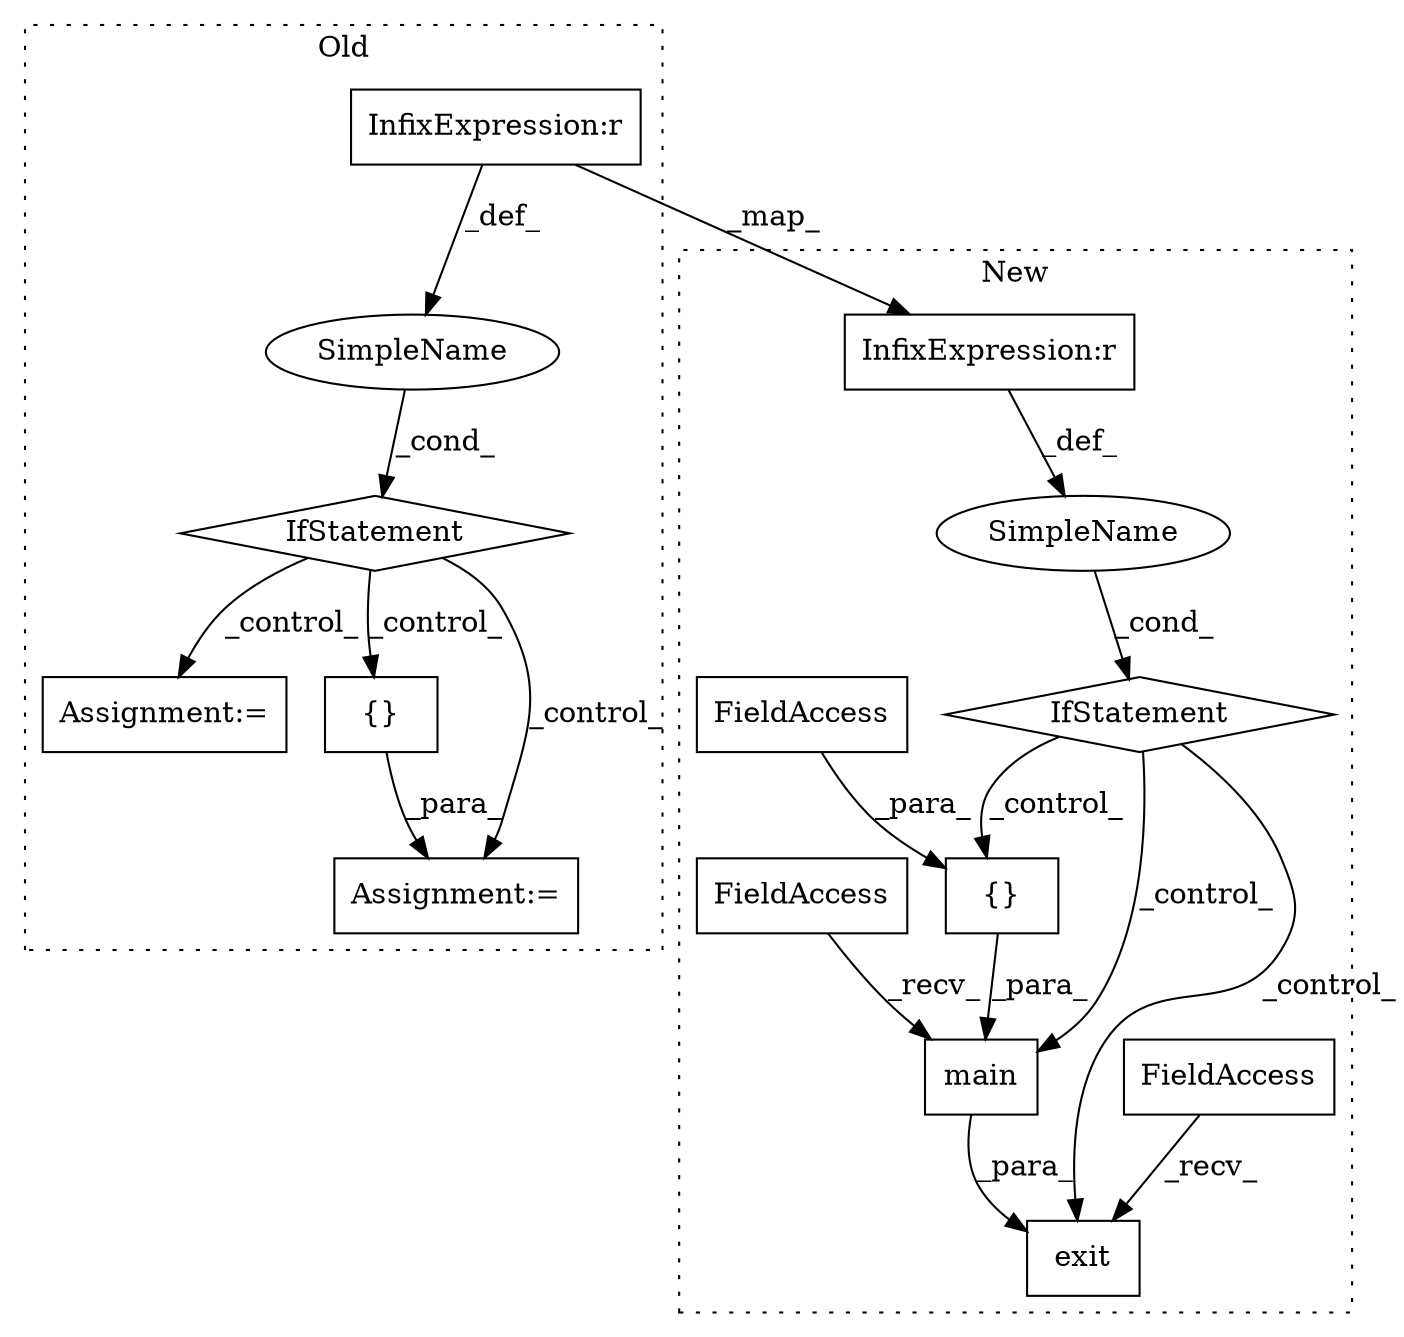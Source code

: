 digraph G {
subgraph cluster0 {
1 [label="IfStatement" a="25" s="4801,4827" l="4,2" shape="diamond"];
6 [label="Assignment:=" a="7" s="5322" l="1" shape="box"];
7 [label="SimpleName" a="42" s="" l="" shape="ellipse"];
10 [label="InfixExpression:r" a="27" s="4813" l="4" shape="box"];
12 [label="{}" a="4" s="4971,4982" l="1,1" shape="box"];
15 [label="Assignment:=" a="7" s="4881,4983" l="57,2" shape="box"];
label = "Old";
style="dotted";
}
subgraph cluster1 {
2 [label="exit" a="32" s="5911,5956" l="5,1" shape="box"];
3 [label="FieldAccess" a="22" s="5907" l="3" shape="box"];
4 [label="IfStatement" a="25" s="5871,5897" l="4,2" shape="diamond"];
5 [label="SimpleName" a="42" s="" l="" shape="ellipse"];
8 [label="main" a="32" s="5923,5955" l="5,1" shape="box"];
9 [label="InfixExpression:r" a="27" s="5883" l="4" shape="box"];
11 [label="FieldAccess" a="22" s="5916" l="6" shape="box"];
13 [label="{}" a="4" s="5940,5954" l="1,1" shape="box"];
14 [label="FieldAccess" a="22" s="5946" l="8" shape="box"];
label = "New";
style="dotted";
}
1 -> 6 [label="_control_"];
1 -> 12 [label="_control_"];
1 -> 15 [label="_control_"];
3 -> 2 [label="_recv_"];
4 -> 8 [label="_control_"];
4 -> 2 [label="_control_"];
4 -> 13 [label="_control_"];
5 -> 4 [label="_cond_"];
7 -> 1 [label="_cond_"];
8 -> 2 [label="_para_"];
9 -> 5 [label="_def_"];
10 -> 9 [label="_map_"];
10 -> 7 [label="_def_"];
11 -> 8 [label="_recv_"];
12 -> 15 [label="_para_"];
13 -> 8 [label="_para_"];
14 -> 13 [label="_para_"];
}